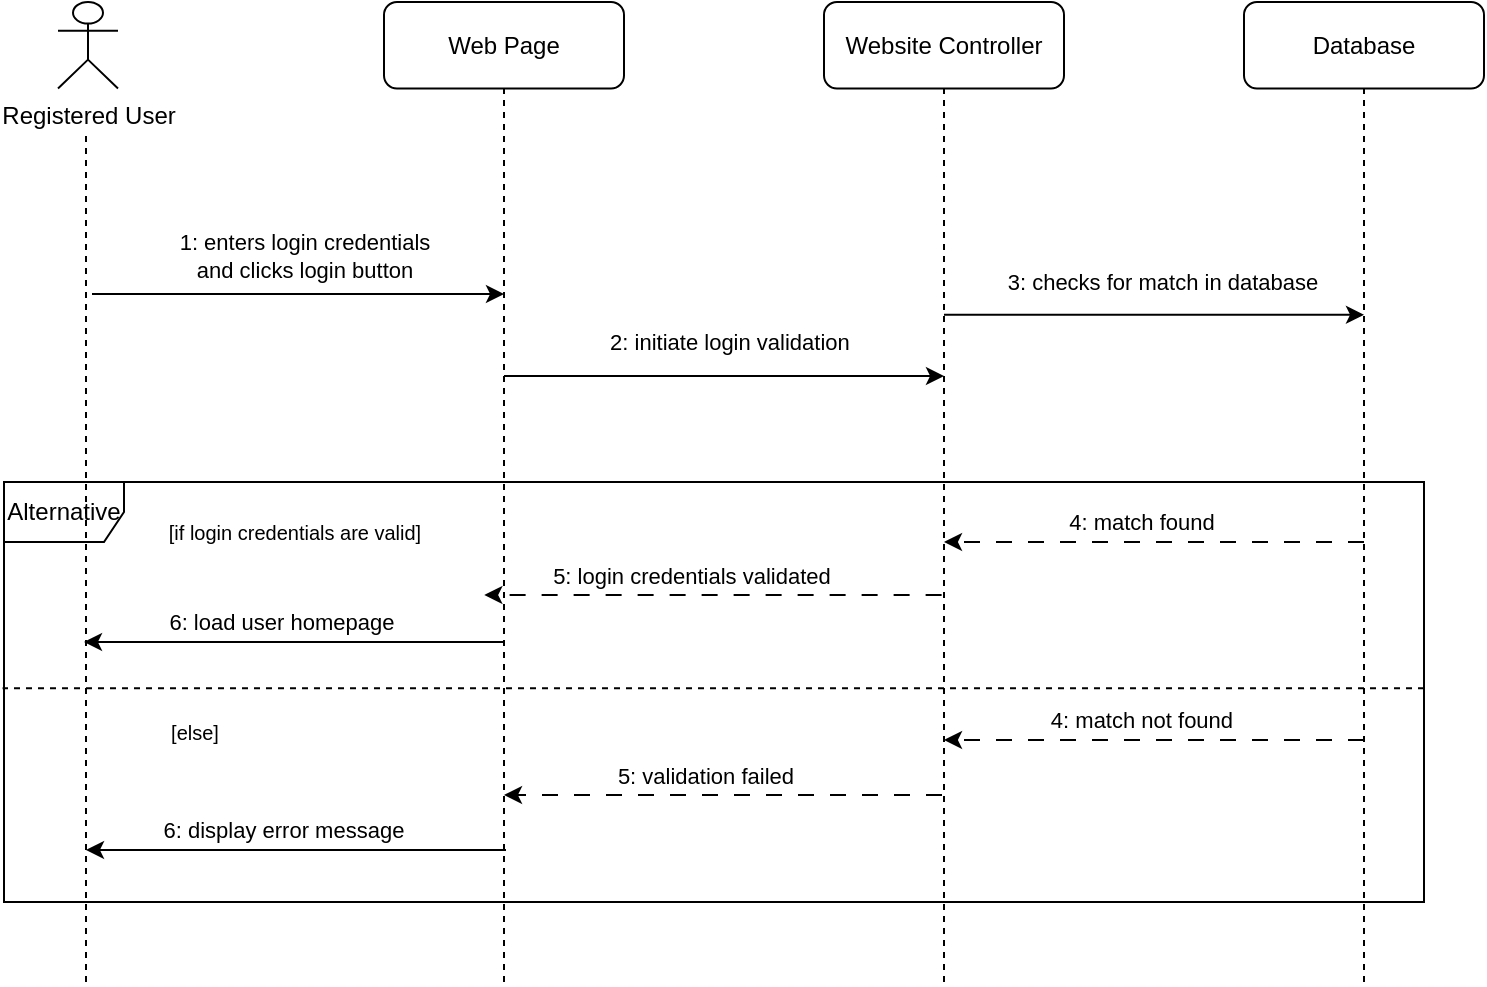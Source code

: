 <mxfile version="22.1.2" type="device">
  <diagram name="Page-1" id="BCyXDJ3GI2pSP1T7llK0">
    <mxGraphModel dx="1093" dy="723" grid="1" gridSize="10" guides="1" tooltips="1" connect="1" arrows="1" fold="1" page="1" pageScale="1" pageWidth="1100" pageHeight="850" math="0" shadow="0">
      <root>
        <mxCell id="0" />
        <mxCell id="1" parent="0" />
        <mxCell id="R_s-FxyY3P-soCBRnuKd-8" value="" style="group" vertex="1" connectable="0" parent="1">
          <mxGeometry x="290" y="40" width="120" height="490" as="geometry" />
        </mxCell>
        <mxCell id="R_s-FxyY3P-soCBRnuKd-5" value="Web Page" style="rounded=1;whiteSpace=wrap;html=1;" vertex="1" parent="R_s-FxyY3P-soCBRnuKd-8">
          <mxGeometry width="120" height="43.235" as="geometry" />
        </mxCell>
        <mxCell id="R_s-FxyY3P-soCBRnuKd-7" value="" style="endArrow=none;dashed=1;html=1;rounded=0;entryX=0.5;entryY=1;entryDx=0;entryDy=0;" edge="1" parent="R_s-FxyY3P-soCBRnuKd-8" target="R_s-FxyY3P-soCBRnuKd-5">
          <mxGeometry width="50" height="50" relative="1" as="geometry">
            <mxPoint x="60" y="490" as="sourcePoint" />
            <mxPoint x="-106" y="72.059" as="targetPoint" />
          </mxGeometry>
        </mxCell>
        <mxCell id="R_s-FxyY3P-soCBRnuKd-9" value="" style="group" vertex="1" connectable="0" parent="1">
          <mxGeometry x="510" y="40" width="120" height="490" as="geometry" />
        </mxCell>
        <mxCell id="R_s-FxyY3P-soCBRnuKd-10" value="Website Controller" style="rounded=1;whiteSpace=wrap;html=1;" vertex="1" parent="R_s-FxyY3P-soCBRnuKd-9">
          <mxGeometry width="120" height="43.235" as="geometry" />
        </mxCell>
        <mxCell id="R_s-FxyY3P-soCBRnuKd-11" value="" style="endArrow=none;dashed=1;html=1;rounded=0;entryX=0.5;entryY=1;entryDx=0;entryDy=0;" edge="1" parent="R_s-FxyY3P-soCBRnuKd-9" target="R_s-FxyY3P-soCBRnuKd-10">
          <mxGeometry width="50" height="50" relative="1" as="geometry">
            <mxPoint x="60" y="490" as="sourcePoint" />
            <mxPoint x="-106" y="72.059" as="targetPoint" />
          </mxGeometry>
        </mxCell>
        <mxCell id="R_s-FxyY3P-soCBRnuKd-20" value="" style="endArrow=classic;html=1;rounded=0;" edge="1" parent="R_s-FxyY3P-soCBRnuKd-9">
          <mxGeometry width="50" height="50" relative="1" as="geometry">
            <mxPoint x="60" y="156.368" as="sourcePoint" />
            <mxPoint x="270" y="156.368" as="targetPoint" />
          </mxGeometry>
        </mxCell>
        <mxCell id="R_s-FxyY3P-soCBRnuKd-21" value="3: checks for match in database" style="edgeLabel;html=1;align=center;verticalAlign=middle;resizable=0;points=[];" vertex="1" connectable="0" parent="R_s-FxyY3P-soCBRnuKd-20">
          <mxGeometry x="0.136" y="2" relative="1" as="geometry">
            <mxPoint x="-11" y="-15" as="offset" />
          </mxGeometry>
        </mxCell>
        <mxCell id="R_s-FxyY3P-soCBRnuKd-12" value="" style="group" vertex="1" connectable="0" parent="1">
          <mxGeometry x="720" y="40" width="120" height="490" as="geometry" />
        </mxCell>
        <mxCell id="R_s-FxyY3P-soCBRnuKd-13" value="Database" style="rounded=1;whiteSpace=wrap;html=1;" vertex="1" parent="R_s-FxyY3P-soCBRnuKd-12">
          <mxGeometry width="120" height="43.235" as="geometry" />
        </mxCell>
        <mxCell id="R_s-FxyY3P-soCBRnuKd-14" value="" style="endArrow=none;dashed=1;html=1;rounded=0;entryX=0.5;entryY=1;entryDx=0;entryDy=0;" edge="1" parent="R_s-FxyY3P-soCBRnuKd-12" target="R_s-FxyY3P-soCBRnuKd-13">
          <mxGeometry width="50" height="50" relative="1" as="geometry">
            <mxPoint x="60" y="490" as="sourcePoint" />
            <mxPoint x="-106" y="72.059" as="targetPoint" />
          </mxGeometry>
        </mxCell>
        <mxCell id="R_s-FxyY3P-soCBRnuKd-15" value="" style="endArrow=classic;html=1;rounded=0;" edge="1" parent="1">
          <mxGeometry width="50" height="50" relative="1" as="geometry">
            <mxPoint x="144" y="186" as="sourcePoint" />
            <mxPoint x="350" y="186" as="targetPoint" />
          </mxGeometry>
        </mxCell>
        <mxCell id="R_s-FxyY3P-soCBRnuKd-16" value="1: enters login credentials&lt;br&gt;and clicks login button" style="edgeLabel;html=1;align=center;verticalAlign=middle;resizable=0;points=[];" vertex="1" connectable="0" parent="R_s-FxyY3P-soCBRnuKd-15">
          <mxGeometry x="0.136" y="2" relative="1" as="geometry">
            <mxPoint x="-11" y="-17" as="offset" />
          </mxGeometry>
        </mxCell>
        <mxCell id="R_s-FxyY3P-soCBRnuKd-18" value="" style="endArrow=classic;html=1;rounded=0;" edge="1" parent="1">
          <mxGeometry width="50" height="50" relative="1" as="geometry">
            <mxPoint x="350" y="227" as="sourcePoint" />
            <mxPoint x="570" y="227" as="targetPoint" />
          </mxGeometry>
        </mxCell>
        <mxCell id="R_s-FxyY3P-soCBRnuKd-19" value="2: initiate login validation&amp;nbsp;" style="edgeLabel;html=1;align=center;verticalAlign=middle;resizable=0;points=[];" vertex="1" connectable="0" parent="R_s-FxyY3P-soCBRnuKd-18">
          <mxGeometry x="0.136" y="2" relative="1" as="geometry">
            <mxPoint x="-11" y="-15" as="offset" />
          </mxGeometry>
        </mxCell>
        <mxCell id="R_s-FxyY3P-soCBRnuKd-24" value="" style="group" vertex="1" connectable="0" parent="1">
          <mxGeometry x="100" y="280" width="710" height="210" as="geometry" />
        </mxCell>
        <mxCell id="R_s-FxyY3P-soCBRnuKd-22" value="Alternative" style="shape=umlFrame;whiteSpace=wrap;html=1;pointerEvents=0;" vertex="1" parent="R_s-FxyY3P-soCBRnuKd-24">
          <mxGeometry width="710.0" height="210" as="geometry" />
        </mxCell>
        <mxCell id="R_s-FxyY3P-soCBRnuKd-23" value="" style="endArrow=none;dashed=1;html=1;rounded=0;entryX=-0.001;entryY=0.467;entryDx=0;entryDy=0;entryPerimeter=0;exitX=1;exitY=0.467;exitDx=0;exitDy=0;exitPerimeter=0;" edge="1" parent="R_s-FxyY3P-soCBRnuKd-24">
          <mxGeometry width="50" height="50" relative="1" as="geometry">
            <mxPoint x="710.0" y="103.07" as="sourcePoint" />
            <mxPoint x="-0.71" y="103.07" as="targetPoint" />
          </mxGeometry>
        </mxCell>
        <mxCell id="R_s-FxyY3P-soCBRnuKd-27" value="" style="endArrow=classic;html=1;rounded=0;dashed=1;dashPattern=8 8;" edge="1" parent="R_s-FxyY3P-soCBRnuKd-24">
          <mxGeometry width="50" height="50" relative="1" as="geometry">
            <mxPoint x="468.809" y="56.471" as="sourcePoint" />
            <mxPoint x="240.147" y="56.471" as="targetPoint" />
          </mxGeometry>
        </mxCell>
        <mxCell id="R_s-FxyY3P-soCBRnuKd-28" value="5: login credentials validated&amp;nbsp;" style="edgeLabel;html=1;align=center;verticalAlign=middle;resizable=0;points=[];" vertex="1" connectable="0" parent="R_s-FxyY3P-soCBRnuKd-27">
          <mxGeometry x="0.48" y="-2" relative="1" as="geometry">
            <mxPoint x="45" y="-8" as="offset" />
          </mxGeometry>
        </mxCell>
        <mxCell id="R_s-FxyY3P-soCBRnuKd-38" value="[if login credentials are valid]" style="text;html=1;align=center;verticalAlign=middle;resizable=0;points=[];autosize=1;strokeColor=none;fillColor=none;fontSize=10;" vertex="1" parent="R_s-FxyY3P-soCBRnuKd-24">
          <mxGeometry x="70" y="10" width="150" height="30" as="geometry" />
        </mxCell>
        <mxCell id="R_s-FxyY3P-soCBRnuKd-39" value="[else]" style="text;html=1;align=center;verticalAlign=middle;resizable=0;points=[];autosize=1;strokeColor=none;fillColor=none;fontSize=10;" vertex="1" parent="R_s-FxyY3P-soCBRnuKd-24">
          <mxGeometry x="70" y="110" width="50" height="30" as="geometry" />
        </mxCell>
        <mxCell id="R_s-FxyY3P-soCBRnuKd-25" value="" style="endArrow=classic;html=1;rounded=0;dashed=1;dashPattern=8 8;" edge="1" parent="1">
          <mxGeometry width="50" height="50" relative="1" as="geometry">
            <mxPoint x="780" y="310" as="sourcePoint" />
            <mxPoint x="570" y="310" as="targetPoint" />
          </mxGeometry>
        </mxCell>
        <mxCell id="R_s-FxyY3P-soCBRnuKd-26" value="4: match found&amp;nbsp;" style="edgeLabel;html=1;align=center;verticalAlign=middle;resizable=0;points=[];" vertex="1" connectable="0" parent="R_s-FxyY3P-soCBRnuKd-25">
          <mxGeometry x="0.48" y="-2" relative="1" as="geometry">
            <mxPoint x="45" y="-8" as="offset" />
          </mxGeometry>
        </mxCell>
        <mxCell id="R_s-FxyY3P-soCBRnuKd-29" value="" style="endArrow=classic;html=1;rounded=0;" edge="1" parent="1">
          <mxGeometry width="50" height="50" relative="1" as="geometry">
            <mxPoint x="350" y="360" as="sourcePoint" />
            <mxPoint x="140" y="360" as="targetPoint" />
          </mxGeometry>
        </mxCell>
        <mxCell id="R_s-FxyY3P-soCBRnuKd-30" value="6: load user homepage&amp;nbsp;" style="edgeLabel;html=1;align=center;verticalAlign=middle;resizable=0;points=[];" vertex="1" connectable="0" parent="R_s-FxyY3P-soCBRnuKd-29">
          <mxGeometry x="0.48" y="-2" relative="1" as="geometry">
            <mxPoint x="45" y="-8" as="offset" />
          </mxGeometry>
        </mxCell>
        <mxCell id="R_s-FxyY3P-soCBRnuKd-31" value="" style="endArrow=classic;html=1;rounded=0;dashed=1;dashPattern=8 8;" edge="1" parent="1">
          <mxGeometry width="50" height="50" relative="1" as="geometry">
            <mxPoint x="780" y="409" as="sourcePoint" />
            <mxPoint x="570" y="409" as="targetPoint" />
          </mxGeometry>
        </mxCell>
        <mxCell id="R_s-FxyY3P-soCBRnuKd-32" value="4: match not found&amp;nbsp;" style="edgeLabel;html=1;align=center;verticalAlign=middle;resizable=0;points=[];" vertex="1" connectable="0" parent="R_s-FxyY3P-soCBRnuKd-31">
          <mxGeometry x="0.48" y="-2" relative="1" as="geometry">
            <mxPoint x="45" y="-8" as="offset" />
          </mxGeometry>
        </mxCell>
        <mxCell id="R_s-FxyY3P-soCBRnuKd-33" value="" style="endArrow=classic;html=1;rounded=0;dashed=1;dashPattern=8 8;" edge="1" parent="1">
          <mxGeometry width="50" height="50" relative="1" as="geometry">
            <mxPoint x="569" y="436.471" as="sourcePoint" />
            <mxPoint x="350" y="436.471" as="targetPoint" />
          </mxGeometry>
        </mxCell>
        <mxCell id="R_s-FxyY3P-soCBRnuKd-34" value="5: validation failed&amp;nbsp;" style="edgeLabel;html=1;align=center;verticalAlign=middle;resizable=0;points=[];" vertex="1" connectable="0" parent="R_s-FxyY3P-soCBRnuKd-33">
          <mxGeometry x="0.48" y="-2" relative="1" as="geometry">
            <mxPoint x="45" y="-8" as="offset" />
          </mxGeometry>
        </mxCell>
        <mxCell id="R_s-FxyY3P-soCBRnuKd-35" value="" style="endArrow=classic;html=1;rounded=0;" edge="1" parent="1">
          <mxGeometry width="50" height="50" relative="1" as="geometry">
            <mxPoint x="351" y="464" as="sourcePoint" />
            <mxPoint x="141" y="464" as="targetPoint" />
          </mxGeometry>
        </mxCell>
        <mxCell id="R_s-FxyY3P-soCBRnuKd-36" value="6: display error message&amp;nbsp;" style="edgeLabel;html=1;align=center;verticalAlign=middle;resizable=0;points=[];" vertex="1" connectable="0" parent="R_s-FxyY3P-soCBRnuKd-35">
          <mxGeometry x="0.48" y="-2" relative="1" as="geometry">
            <mxPoint x="45" y="-8" as="offset" />
          </mxGeometry>
        </mxCell>
        <mxCell id="R_s-FxyY3P-soCBRnuKd-37" value="" style="group" vertex="1" connectable="0" parent="1">
          <mxGeometry x="127" y="40" width="30" height="490" as="geometry" />
        </mxCell>
        <mxCell id="R_s-FxyY3P-soCBRnuKd-1" value="Registered User" style="shape=umlActor;verticalLabelPosition=bottom;verticalAlign=top;html=1;outlineConnect=0;" vertex="1" parent="R_s-FxyY3P-soCBRnuKd-37">
          <mxGeometry width="30" height="43.235" as="geometry" />
        </mxCell>
        <mxCell id="R_s-FxyY3P-soCBRnuKd-4" value="" style="endArrow=none;dashed=1;html=1;rounded=0;" edge="1" parent="R_s-FxyY3P-soCBRnuKd-37">
          <mxGeometry width="50" height="50" relative="1" as="geometry">
            <mxPoint x="14" y="490" as="sourcePoint" />
            <mxPoint x="14" y="64.853" as="targetPoint" />
          </mxGeometry>
        </mxCell>
      </root>
    </mxGraphModel>
  </diagram>
</mxfile>
